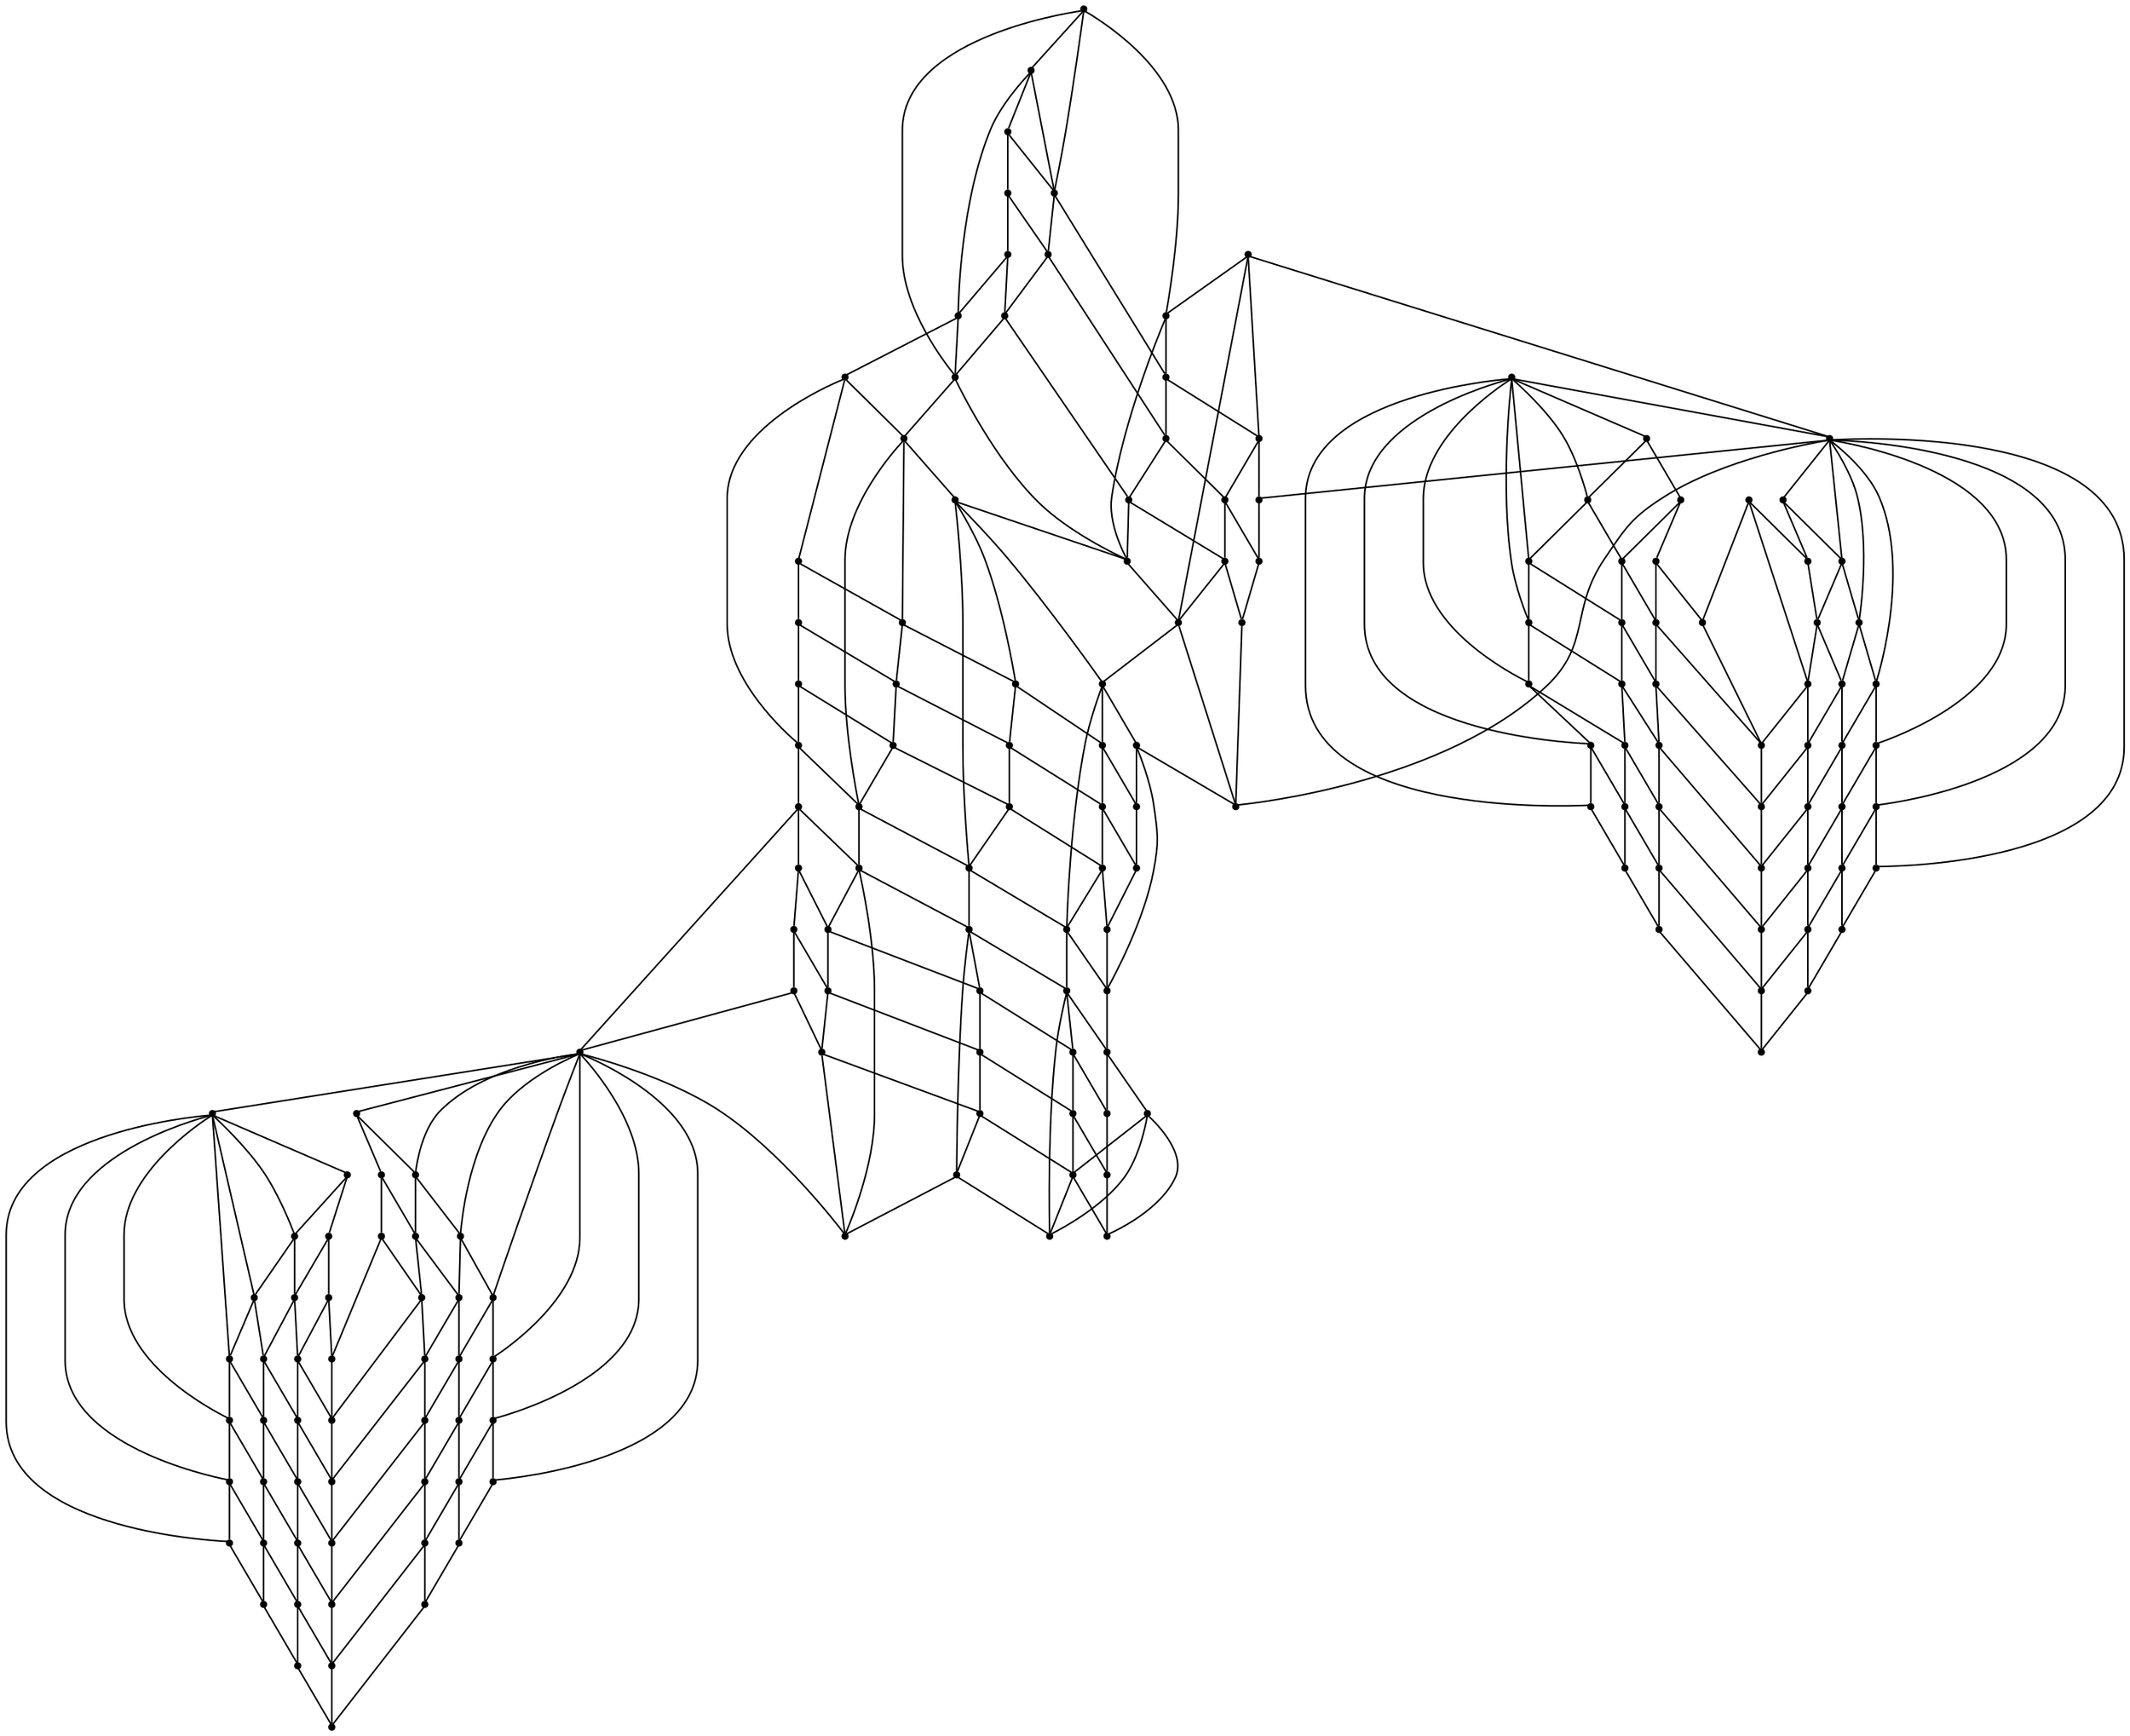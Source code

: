 graph {
  node [shape=point,comment="{\"directed\":false,\"doi\":\"10.4230/LIPIcs.GD.2024.35\",\"figure\":\"7\"}"]

  v0 [pos="912.405942088395,2319.8645196785037"]
  v1 [pos="912.4059897852477,2477.0715041725334"]
  v2 [pos="867.4789409968336,2274.9484200532156"]
  v3 [pos="912.405942088395,2274.9484200532156"]
  v4 [pos="867.4789409968336,2286.1775085400895"]
  v5 [pos="912.4059420883949,2286.1775085400895"]
  v6 [pos="867.4789409968336,2297.406597026964"]
  v7 [pos="912.405942088395,2297.406597026964"]
  v8 [pos="867.4789409968336,2308.635685513838"]
  v9 [pos="912.4059420883949,2308.6356855138383"]
  v10 [pos="867.4789409968336,2319.8645196785037"]
  v11 [pos="732.6978105305423,2274.948420053215"]
  v12 [pos="777.6248116221036,2274.9484200532156"]
  v13 [pos="732.6978105305423,2286.1775085400895"]
  v14 [pos="777.6248116221036,2286.1775085400895"]
  v15 [pos="732.6978105305423,2297.406597026964"]
  v16 [pos="777.6248116221036,2297.406597026964"]
  v17 [pos="732.6978105305423,2308.6356855138383"]
  v18 [pos="777.6248116221036,2308.6356855138383"]
  v19 [pos="732.6978105305423,2319.8645196785037"]
  v20 [pos="777.6248116221036,2319.8645196785033"]
  v21 [pos="597.916680064251,2274.9484200532156"]
  v22 [pos="642.8436811558123,2274.948420053215"]
  v23 [pos="597.9166800642511,2286.1775085400895"]
  v24 [pos="642.8436811558123,2286.1775085400895"]
  v25 [pos="597.916680064251,2297.406597026964"]
  v26 [pos="642.8436811558123,2297.406597026964"]
  v27 [pos="597.916680064251,2308.6356855138383"]
  v28 [pos="642.8436811558124,2308.635685513838"]
  v29 [pos="597.9166800642511,2319.8645196785033"]
  v30 [pos="642.8436811558123,2319.8645196785037"]
  v31 [pos="597.9166641653001,2117.7414355591854"]
  v32 [pos="946.1012247049678,2420.9263160603714"]
  v33 [pos="946.1012247049678,2432.1554045472453"]
  v34 [pos="946.1012247049678,2409.697227573497"]
  v35 [pos="946.1012247049678,2398.4681390866226"]
  v36 [pos="946.1012247049678,2387.2390505997487"]
  v37 [pos="946.1012247049678,2376.0099621128747"]
  v38 [pos="946.1012247049678,2364.7808736260004"]
  v39 [pos="934.8695062299793,2420.9263160603714"]
  v40 [pos="934.8695062299793,2432.1554045472453"]
  v41 [pos="934.8695062299793,2409.697227573497"]
  v42 [pos="934.8695062299792,2398.468139086623"]
  v43 [pos="934.8695062299793,2387.2390505997487"]
  v44 [pos="934.8695062299792,2376.0099621128743"]
  v45 [pos="934.8695062299793,2364.7808736260004"]
  v46 [pos="923.6377241591871,2420.9263160603714"]
  v47 [pos="923.6377241591871,2432.1554045472453"]
  v48 [pos="923.6377241591871,2409.697227573497"]
  v49 [pos="923.6377241591871,2398.4681390866226"]
  v50 [pos="923.6377241591871,2387.2390505997487"]
  v51 [pos="923.637724159187,2376.0099621128743"]
  v52 [pos="923.6377241591871,2364.7808736260004"]
  v53 [pos="901.1741600176028,2274.9484200532156"]
  v54 [pos="889.9424415426142,2274.948420053215"]
  v55 [pos="901.1741600176028,2286.1775085400895"]
  v56 [pos="889.9424415426142,2286.1775085400895"]
  v57 [pos="901.1741600176028,2297.406597026964"]
  v58 [pos="889.9424415426142,2297.406597026964"]
  v59 [pos="901.1741600176028,2308.635685513838"]
  v60 [pos="889.9424415426142,2308.635685513838"]
  v61 [pos="901.1741600176028,2319.8645196785033"]
  v62 [pos="889.9424415426142,2319.8645196785033"]
  v63 [pos="889.9424415426142,2364.7808736260004"]
  v64 [pos="912.405942088395,2364.7808736260004"]
  v65 [pos="878.7107230676256,2364.7808736260004"]
  v66 [pos="901.1741600176028,2364.7808736260004"]
  v67 [pos="912.405942088395,2420.9263160603714"]
  v68 [pos="912.405942088395,2432.1554045472453"]
  v69 [pos="912.405942088395,2409.697227573497"]
  v70 [pos="912.4059420883949,2398.468139086623"]
  v71 [pos="912.4059420883949,2387.2390505997487"]
  v72 [pos="912.4059420883949,2376.0099621128743"]
  v73 [pos="901.1741600176028,2432.155404547246"]
  v74 [pos="889.9424415426142,2432.1554045472453"]
  v75 [pos="878.7107230676256,2432.155404547246"]
  v76 [pos="901.1741600176028,2420.9263160603714"]
  v77 [pos="901.1741600176028,2409.697227573497"]
  v78 [pos="901.1741600176027,2398.4681390866226"]
  v79 [pos="901.1741600176028,2387.2390505997487"]
  v80 [pos="901.1741600176028,2376.0099621128743"]
  v81 [pos="889.9424415426142,2420.9263160603714"]
  v82 [pos="889.9424415426142,2409.697227573497"]
  v83 [pos="889.9424415426142,2398.468139086623"]
  v84 [pos="889.9424415426142,2387.2390505997487"]
  v85 [pos="889.9424415426142,2376.0099621128747"]
  v86 [pos="878.7107230676256,2286.1775085400895"]
  v87 [pos="878.7107230676256,2274.948420053215"]
  v88 [pos="878.7107230676256,2297.406597026964"]
  v89 [pos="878.7107230676256,2308.6356855138383"]
  v90 [pos="878.7107230676257,2319.8645196785037"]
  v91 [pos="878.7107230676256,2420.9263160603714"]
  v92 [pos="878.7107230676257,2409.697227573497"]
  v93 [pos="878.7107230676256,2398.4681390866226"]
  v94 [pos="878.7107230676256,2387.2390505997487"]
  v95 [pos="878.7107230676256,2376.0099621128743"]
  v96 [pos="766.3930295513114,2274.9484200532156"]
  v97 [pos="755.1612474805193,2274.9484200532156"]
  v98 [pos="766.3930295513114,2286.1775085400895"]
  v99 [pos="755.1612474805194,2286.1775085400895"]
  v100 [pos="766.3930295513114,2297.406597026964"]
  v101 [pos="755.1612474805193,2297.406597026964"]
  v102 [pos="766.3930295513114,2308.635685513838"]
  v103 [pos="755.1612474805194,2308.6356855138383"]
  v104 [pos="766.3930295513114,2319.8645196785033"]
  v105 [pos="755.1612474805193,2319.8645196785037"]
  v106 [pos="743.9295290055308,2274.9484200532156"]
  v107 [pos="743.9295290055308,2286.1775085400895"]
  v108 [pos="743.9295290055308,2297.406597026964"]
  v109 [pos="743.9295290055308,2308.6356855138383"]
  v110 [pos="743.9295290055308,2319.8645196785037"]
  v111 [pos="631.6118990850201,2274.9484200532156"]
  v112 [pos="620.3801806100316,2274.9484200532156"]
  v113 [pos="631.6118990850202,2286.1775085400895"]
  v114 [pos="620.3801806100316,2286.1775085400895"]
  v115 [pos="631.6118990850201,2297.406597026964"]
  v116 [pos="620.3801806100316,2297.406597026964"]
  v117 [pos="631.6118990850201,2308.6356855138383"]
  v118 [pos="620.3801806100316,2308.6356855138383"]
  v119 [pos="631.6118990850201,2319.8645196785037"]
  v120 [pos="620.3801806100316,2319.8645196785037"]
  v121 [pos="631.6118990850201,2218.8029776188446"]
  v122 [pos="631.6118990850201,2230.0320661057185"]
  v123 [pos="631.6118990850201,2207.57388913197"]
  v124 [pos="631.6118990850202,2196.344800645096"]
  v125 [pos="631.6118990850201,2185.115712158222"]
  v126 [pos="631.6118990850201,2173.8868779935565"]
  v127 [pos="631.6118990850202,2162.657789506682"]
  v128 [pos="620.3801806100316,2218.8029776188446"]
  v129 [pos="620.3801806100316,2230.0320661057185"]
  v130 [pos="620.3801806100316,2207.57388913197"]
  v131 [pos="620.3801806100316,2196.344800645096"]
  v132 [pos="620.3801806100316,2185.115712158222"]
  v133 [pos="620.3801806100316,2173.8868779935565"]
  v134 [pos="620.3801806100316,2162.657789506682"]
  v135 [pos="609.1483985392395,2218.8029776188446"]
  v136 [pos="609.1483985392395,2230.0320661057185"]
  v137 [pos="609.1483985392395,2207.57388913197"]
  v138 [pos="609.1483985392395,2196.344800645096"]
  v139 [pos="609.1483985392395,2185.115712158222"]
  v140 [pos="609.1483985392395,2173.8868779935565"]
  v141 [pos="609.1483985392395,2162.657789506682"]
  v142 [pos="609.1483985392395,2286.1775085400895"]
  v143 [pos="609.1483985392395,2274.9484200532156"]
  v144 [pos="609.1483985392395,2297.406597026964"]
  v145 [pos="609.1483985392395,2308.635685513838"]
  v146 [pos="609.1483985392395,2319.8645196785033"]
  v147 [pos="564.2213338518745,2162.657789506682"]
  v148 [pos="575.4531159226667,2162.657789506682"]
  v149 [pos="586.6848979934588,2162.657789506682"]
  v150 [pos="597.9166800642511,2162.657789506682"]
  v151 [pos="597.916680064251,2218.802977618844"]
  v152 [pos="597.916680064251,2230.0320661057185"]
  v153 [pos="597.916680064251,2207.57388913197"]
  v154 [pos="597.9166800642511,2196.344800645096"]
  v155 [pos="597.916680064251,2185.115712158222"]
  v156 [pos="597.9166800642511,2173.8868779935565"]
  v157 [pos="564.2213338518745,2230.0320661057185"]
  v158 [pos="575.4531159226667,2230.0320661057185"]
  v159 [pos="586.6848979934589,2230.0320661057185"]
  v160 [pos="586.6848979934589,2218.8029776188446"]
  v161 [pos="586.6848979934589,2207.57388913197"]
  v162 [pos="586.6848979934588,2196.344800645096"]
  v163 [pos="586.6848979934589,2185.115712158222"]
  v164 [pos="586.6848979934588,2173.8868779935565"]
  v165 [pos="575.4531159226667,2218.802977618844"]
  v166 [pos="575.4531159226667,2207.57388913197"]
  v167 [pos="575.4531159226667,2196.3448006450963"]
  v168 [pos="575.4531159226667,2185.115712158222"]
  v169 [pos="575.4531159226667,2173.8868779935565"]
  v170 [pos="564.2213338518745,2218.8029776188446"]
  v171 [pos="564.2213338518745,2207.57388913197"]
  v172 [pos="564.2213338518745,2196.344800645096"]
  v173 [pos="564.2213338518745,2185.115712158222"]
  v174 [pos="564.2213338518745,2173.8868779935565"]

  v0 -- v1 [id="-1",pos="912.405942088395,2319.8645196785037 931.3314808866029,2328.499775957427 946.51116325517,2343.675690803276 955.1484273252481,2362.5967544964897 974.9668512064285,2406.0082839342854 955.8279484870402,2457.2577695262944 912.4059897852477,2477.0715041725334"]
  v157 -- v170 [id="-2",pos="564.2213338518745,2230.0320661057185 564.2213338518745,2218.8029776188446 564.2213338518745,2218.8029776188446 564.2213338518745,2218.8029776188446"]
  v171 -- v172 [id="-3",pos="564.2213338518745,2207.57388913197 564.2213338518745,2196.344800645096 564.2213338518745,2196.344800645096 564.2213338518745,2196.344800645096"]
  v157 -- v158 [id="-4",pos="564.2213338518745,2230.0320661057185 575.4531159226667,2230.0320661057185 575.4531159226667,2230.0320661057185 575.4531159226667,2230.0320661057185"]
  v158 -- v159 [id="-5",pos="575.4531159226667,2230.0320661057185 586.6848979934589,2230.0320661057185 586.6848979934589,2230.0320661057185 586.6848979934589,2230.0320661057185"]
  v159 -- v152 [id="-6",pos="586.6848979934589,2230.0320661057185 597.916680064251,2230.0320661057185 597.916680064251,2230.0320661057185 597.916680064251,2230.0320661057185"]
  v152 -- v136 [id="-7",pos="597.916680064251,2230.0320661057185 609.1483985392395,2230.0320661057185 609.1483985392395,2230.0320661057185 609.1483985392395,2230.0320661057185"]
  v136 -- v129 [id="-8",pos="609.1483985392395,2230.0320661057185 620.3801806100316,2230.0320661057185 620.3801806100316,2230.0320661057185 620.3801806100316,2230.0320661057185"]
  v129 -- v122 [id="-9",pos="620.3801806100316,2230.0320661057185 631.6118990850201,2230.0320661057185 631.6118990850201,2230.0320661057185 631.6118990850201,2230.0320661057185"]
  v170 -- v165 [id="-10",pos="564.2213338518745,2218.8029776188446 575.4531159226667,2218.802977618844 575.4531159226667,2218.802977618844 575.4531159226667,2218.802977618844"]
  v165 -- v160 [id="-11",pos="575.4531159226667,2218.802977618844 586.6848979934589,2218.8029776188446 586.6848979934589,2218.8029776188446 586.6848979934589,2218.8029776188446"]
  v160 -- v151 [id="-12",pos="586.6848979934589,2218.8029776188446 597.916680064251,2218.802977618844 597.916680064251,2218.802977618844 597.916680064251,2218.802977618844"]
  v151 -- v135 [id="-13",pos="597.916680064251,2218.802977618844 609.1483985392395,2218.8029776188446 609.1483985392395,2218.8029776188446 609.1483985392395,2218.8029776188446"]
  v135 -- v128 [id="-14",pos="609.1483985392395,2218.8029776188446 620.3801806100316,2218.8029776188446 620.3801806100316,2218.8029776188446 620.3801806100316,2218.8029776188446"]
  v128 -- v121 [id="-15",pos="620.3801806100316,2218.8029776188446 631.6118990850201,2218.8029776188446 631.6118990850201,2218.8029776188446 631.6118990850201,2218.8029776188446"]
  v171 -- v166 [id="-16",pos="564.2213338518745,2207.57388913197 575.4531159226667,2207.57388913197 575.4531159226667,2207.57388913197 575.4531159226667,2207.57388913197"]
  v166 -- v161 [id="-17",pos="575.4531159226667,2207.57388913197 586.6848979934589,2207.57388913197 586.6848979934589,2207.57388913197 586.6848979934589,2207.57388913197"]
  v161 -- v153 [id="-18",pos="586.6848979934589,2207.57388913197 597.916680064251,2207.57388913197 597.916680064251,2207.57388913197 597.916680064251,2207.57388913197"]
  v153 -- v137 [id="-19",pos="597.916680064251,2207.57388913197 609.1483985392395,2207.57388913197 609.1483985392395,2207.57388913197 609.1483985392395,2207.57388913197"]
  v137 -- v130 [id="-20",pos="609.1483985392395,2207.57388913197 620.3801806100316,2207.57388913197 620.3801806100316,2207.57388913197 620.3801806100316,2207.57388913197"]
  v130 -- v123 [id="-21",pos="620.3801806100316,2207.57388913197 631.6118990850201,2207.57388913197 631.6118990850201,2207.57388913197 631.6118990850201,2207.57388913197"]
  v172 -- v167 [id="-22",pos="564.2213338518745,2196.344800645096 575.4531159226667,2196.3448006450963 575.4531159226667,2196.3448006450963 575.4531159226667,2196.3448006450963"]
  v167 -- v162 [id="-23",pos="575.4531159226667,2196.3448006450963 586.6848979934588,2196.344800645096 586.6848979934588,2196.344800645096 586.6848979934588,2196.344800645096"]
  v162 -- v154 [id="-24",pos="586.6848979934588,2196.344800645096 597.9166800642511,2196.344800645096 597.9166800642511,2196.344800645096 597.9166800642511,2196.344800645096"]
  v154 -- v138 [id="-25",pos="597.9166800642511,2196.344800645096 609.1483985392395,2196.344800645096 609.1483985392395,2196.344800645096 609.1483985392395,2196.344800645096"]
  v138 -- v131 [id="-26",pos="609.1483985392395,2196.344800645096 620.3801806100316,2196.344800645096 620.3801806100316,2196.344800645096 620.3801806100316,2196.344800645096"]
  v131 -- v124 [id="-27",pos="620.3801806100316,2196.344800645096 631.6118990850202,2196.344800645096 631.6118990850202,2196.344800645096 631.6118990850202,2196.344800645096"]
  v173 -- v168 [id="-28",pos="564.2213338518745,2185.115712158222 575.4531159226667,2185.115712158222 575.4531159226667,2185.115712158222 575.4531159226667,2185.115712158222"]
  v168 -- v163 [id="-29",pos="575.4531159226667,2185.115712158222 586.6848979934589,2185.115712158222 586.6848979934589,2185.115712158222 586.6848979934589,2185.115712158222"]
  v163 -- v155 [id="-30",pos="586.6848979934589,2185.115712158222 597.916680064251,2185.115712158222 597.916680064251,2185.115712158222 597.916680064251,2185.115712158222"]
  v155 -- v139 [id="-31",pos="597.916680064251,2185.115712158222 609.1483985392395,2185.115712158222 609.1483985392395,2185.115712158222 609.1483985392395,2185.115712158222"]
  v139 -- v132 [id="-32",pos="609.1483985392395,2185.115712158222 620.3801806100316,2185.115712158222 620.3801806100316,2185.115712158222 620.3801806100316,2185.115712158222"]
  v132 -- v125 [id="-33",pos="620.3801806100316,2185.115712158222 631.6118990850201,2185.115712158222 631.6118990850201,2185.115712158222 631.6118990850201,2185.115712158222"]
  v174 -- v169 [id="-34",pos="564.2213338518745,2173.8868779935565 575.4531159226667,2173.8868779935565 575.4531159226667,2173.8868779935565 575.4531159226667,2173.8868779935565"]
  v169 -- v164 [id="-35",pos="575.4531159226667,2173.8868779935565 586.6848979934588,2173.8868779935565 586.6848979934588,2173.8868779935565 586.6848979934588,2173.8868779935565"]
  v164 -- v156 [id="-36",pos="586.6848979934588,2173.8868779935565 597.9166800642511,2173.8868779935565 597.9166800642511,2173.8868779935565 597.9166800642511,2173.8868779935565"]
  v156 -- v140 [id="-37",pos="597.9166800642511,2173.8868779935565 609.1483985392395,2173.8868779935565 609.1483985392395,2173.8868779935565 609.1483985392395,2173.8868779935565"]
  v140 -- v133 [id="-38",pos="609.1483985392395,2173.8868779935565 620.3801806100316,2173.8868779935565 620.3801806100316,2173.8868779935565 620.3801806100316,2173.8868779935565"]
  v133 -- v126 [id="-39",pos="620.3801806100316,2173.8868779935565 631.6118990850201,2173.8868779935565 631.6118990850201,2173.8868779935565 631.6118990850201,2173.8868779935565"]
  v147 -- v174 [id="-40",pos="564.2213338518745,2162.657789506682 564.2213338518745,2173.8868779935565 564.2213338518745,2173.8868779935565 564.2213338518745,2173.8868779935565"]
  v174 -- v173 [id="-41",pos="564.2213338518745,2173.8868779935565 564.2213338518745,2185.115712158222 564.2213338518745,2185.115712158222 564.2213338518745,2185.115712158222"]
  v173 -- v172 [id="-42",pos="564.2213338518745,2185.115712158222 564.2213338518745,2196.344800645096 564.2213338518745,2196.344800645096 564.2213338518745,2196.344800645096"]
  v171 -- v170 [id="-44",pos="564.2213338518745,2207.57388913197 564.2213338518745,2218.8029776188446 564.2213338518745,2218.8029776188446 564.2213338518745,2218.8029776188446"]
  v147 -- v148 [id="-46",pos="564.2213338518745,2162.657789506682 575.4531159226667,2162.657789506682 575.4531159226667,2162.657789506682 575.4531159226667,2162.657789506682"]
  v148 -- v149 [id="-47",pos="575.4531159226667,2162.657789506682 586.6848979934588,2162.657789506682 586.6848979934588,2162.657789506682 586.6848979934588,2162.657789506682"]
  v149 -- v150 [id="-48",pos="586.6848979934588,2162.657789506682 597.9166800642511,2162.657789506682 597.9166800642511,2162.657789506682 597.9166800642511,2162.657789506682"]
  v150 -- v141 [id="-49",pos="597.9166800642511,2162.657789506682 609.1483985392395,2162.657789506682 609.1483985392395,2162.657789506682 609.1483985392395,2162.657789506682"]
  v141 -- v134 [id="-50",pos="609.1483985392395,2162.657789506682 620.3801806100316,2162.657789506682 620.3801806100316,2162.657789506682 620.3801806100316,2162.657789506682"]
  v134 -- v127 [id="-51",pos="620.3801806100316,2162.657789506682 631.6118990850202,2162.657789506682 631.6118990850202,2162.657789506682 631.6118990850202,2162.657789506682"]
  v158 -- v165 [id="-52",pos="575.4531159226667,2230.0320661057185 575.4531159226667,2218.802977618844 575.4531159226667,2218.802977618844 575.4531159226667,2218.802977618844"]
  v165 -- v166 [id="-53",pos="575.4531159226667,2218.802977618844 575.4531159226667,2207.57388913197 575.4531159226667,2207.57388913197 575.4531159226667,2207.57388913197"]
  v166 -- v167 [id="-54",pos="575.4531159226667,2207.57388913197 575.4531159226667,2196.3448006450963 575.4531159226667,2196.3448006450963 575.4531159226667,2196.3448006450963"]
  v148 -- v169 [id="-55",pos="575.4531159226667,2162.657789506682 575.4531159226667,2173.8868779935565 575.4531159226667,2173.8868779935565 575.4531159226667,2173.8868779935565"]
  v169 -- v168 [id="-56",pos="575.4531159226667,2173.8868779935565 575.4531159226667,2185.115712158222 575.4531159226667,2185.115712158222 575.4531159226667,2185.115712158222"]
  v168 -- v167 [id="-57",pos="575.4531159226667,2185.115712158222 575.4531159226667,2196.3448006450963 575.4531159226667,2196.3448006450963 575.4531159226667,2196.3448006450963"]
  v159 -- v160 [id="-61",pos="586.6848979934589,2230.0320661057185 586.6848979934589,2218.8029776188446 586.6848979934589,2218.8029776188446 586.6848979934589,2218.8029776188446"]
  v160 -- v161 [id="-62",pos="586.6848979934589,2218.8029776188446 586.6848979934589,2207.57388913197 586.6848979934589,2207.57388913197 586.6848979934589,2207.57388913197"]
  v161 -- v162 [id="-63",pos="586.6848979934589,2207.57388913197 586.6848979934588,2196.344800645096 586.6848979934588,2196.344800645096 586.6848979934588,2196.344800645096"]
  v149 -- v164 [id="-64",pos="586.6848979934588,2162.657789506682 586.6848979934588,2173.8868779935565 586.6848979934588,2173.8868779935565 586.6848979934588,2173.8868779935565"]
  v164 -- v163 [id="-65",pos="586.6848979934588,2173.8868779935565 586.6848979934589,2185.115712158222 586.6848979934589,2185.115712158222 586.6848979934589,2185.115712158222"]
  v163 -- v162 [id="-66",pos="586.6848979934589,2185.115712158222 586.6848979934588,2196.344800645096 586.6848979934588,2196.344800645096 586.6848979934588,2196.344800645096"]
  v29 -- v146 [id="-70",pos="597.9166800642511,2319.8645196785033 609.1483985392395,2319.8645196785033 609.1483985392395,2319.8645196785033 609.1483985392395,2319.8645196785033"]
  v146 -- v120 [id="-71",pos="609.1483985392395,2319.8645196785033 620.3801806100316,2319.8645196785037 620.3801806100316,2319.8645196785037 620.3801806100316,2319.8645196785037"]
  v120 -- v119 [id="-72",pos="620.3801806100316,2319.8645196785037 631.6118990850201,2319.8645196785037 631.6118990850201,2319.8645196785037 631.6118990850201,2319.8645196785037"]
  v119 -- v30 [id="-73",pos="631.6118990850201,2319.8645196785037 642.8436811558123,2319.8645196785037 642.8436811558123,2319.8645196785037 642.8436811558123,2319.8645196785037"]
  v29 -- v145 [id="-74",pos="597.9166800642511,2319.8645196785033 609.1483985392395,2308.635685513838 609.1483985392395,2308.635685513838 609.1483985392395,2308.635685513838"]
  v27 -- v29 [id="-75",pos="597.916680064251,2308.6356855138383 597.9166800642511,2319.8645196785033 597.9166800642511,2319.8645196785033 597.9166800642511,2319.8645196785033"]
  v27 -- v145 [id="-76",pos="597.916680064251,2308.6356855138383 609.1483985392395,2308.635685513838 609.1483985392395,2308.635685513838 609.1483985392395,2308.635685513838"]
  v145 -- v118 [id="-77",pos="609.1483985392395,2308.635685513838 620.3801806100316,2308.6356855138383 620.3801806100316,2308.6356855138383 620.3801806100316,2308.6356855138383"]
  v118 -- v117 [id="-78",pos="620.3801806100316,2308.6356855138383 631.6118990850201,2308.6356855138383 631.6118990850201,2308.6356855138383 631.6118990850201,2308.6356855138383"]
  v117 -- v28 [id="-79",pos="631.6118990850201,2308.6356855138383 642.8436811558124,2308.635685513838 642.8436811558124,2308.635685513838 642.8436811558124,2308.635685513838"]
  v27 -- v25 [id="-80",pos="597.916680064251,2308.6356855138383 597.916680064251,2297.406597026964 597.916680064251,2297.406597026964 597.916680064251,2297.406597026964"]
  v25 -- v144 [id="-81",pos="597.916680064251,2297.406597026964 609.1483985392395,2297.406597026964 609.1483985392395,2297.406597026964 609.1483985392395,2297.406597026964"]
  v144 -- v116 [id="-82",pos="609.1483985392395,2297.406597026964 620.3801806100316,2297.406597026964 620.3801806100316,2297.406597026964 620.3801806100316,2297.406597026964"]
  v116 -- v115 [id="-83",pos="620.3801806100316,2297.406597026964 631.6118990850201,2297.406597026964 631.6118990850201,2297.406597026964 631.6118990850201,2297.406597026964"]
  v115 -- v26 [id="-84",pos="631.6118990850201,2297.406597026964 642.8436811558123,2297.406597026964 642.8436811558123,2297.406597026964 642.8436811558123,2297.406597026964"]
  v23 -- v21 [id="-85",pos="597.9166800642511,2286.1775085400895 597.916680064251,2274.9484200532156 597.916680064251,2274.9484200532156 597.916680064251,2274.9484200532156"]
  v23 -- v25 [id="-86",pos="597.9166800642511,2286.1775085400895 597.916680064251,2297.406597026964 597.916680064251,2297.406597026964 597.916680064251,2297.406597026964"]
  v23 -- v142 [id="-87",pos="597.9166800642511,2286.1775085400895 609.1483985392395,2286.1775085400895 609.1483985392395,2286.1775085400895 609.1483985392395,2286.1775085400895"]
  v142 -- v114 [id="-88",pos="609.1483985392395,2286.1775085400895 620.3801806100316,2286.1775085400895 620.3801806100316,2286.1775085400895 620.3801806100316,2286.1775085400895"]
  v114 -- v113 [id="-89",pos="620.3801806100316,2286.1775085400895 631.6118990850202,2286.1775085400895 631.6118990850202,2286.1775085400895 631.6118990850202,2286.1775085400895"]
  v113 -- v24 [id="-90",pos="631.6118990850202,2286.1775085400895 642.8436811558123,2286.1775085400895 642.8436811558123,2286.1775085400895 642.8436811558123,2286.1775085400895"]
  v21 -- v129 [id="-91",pos="597.916680064251,2274.9484200532156 620.3801806100316,2230.0320661057185 620.3801806100316,2230.0320661057185 620.3801806100316,2230.0320661057185"]
  v21 -- v159 [id="-92",pos="597.916680064251,2274.9484200532156 586.6848979934589,2230.0320661057185 586.6848979934589,2230.0320661057185 586.6848979934589,2230.0320661057185"]
  v21 -- v122 [id="-93",pos="597.916680064251,2274.9484200532156 631.6118990850201,2230.0320661057185 631.6118990850201,2230.0320661057185 631.6118990850201,2230.0320661057185"]
  v21 -- v152 [id="-94",pos="597.916680064251,2274.9484200532156 597.916680064251,2230.0320661057185 597.916680064251,2230.0320661057185 597.916680064251,2230.0320661057185"]
  v21 -- v136 [id="-95",pos="597.916680064251,2274.9484200532156 609.1483985392395,2230.0320661057185 609.1483985392395,2230.0320661057185 609.1483985392395,2230.0320661057185"]
  v21 -- v158 [id="-96",pos="597.916680064251,2274.9484200532156 575.4531159226667,2230.0320661057185 575.4531159226667,2230.0320661057185 575.4531159226667,2230.0320661057185"]
  v21 -- v157 [id="-97",pos="597.916680064251,2274.9484200532156 564.2213338518745,2230.0320661057185 564.2213338518745,2230.0320661057185 564.2213338518745,2230.0320661057185"]
  v21 -- v143 [id="-98",pos="597.916680064251,2274.9484200532156 609.1483985392395,2274.9484200532156 609.1483985392395,2274.9484200532156 609.1483985392395,2274.9484200532156"]
  v143 -- v112 [id="-99",pos="609.1483985392395,2274.9484200532156 620.3801806100316,2274.9484200532156 620.3801806100316,2274.9484200532156 620.3801806100316,2274.9484200532156"]
  v112 -- v111 [id="-100",pos="620.3801806100316,2274.9484200532156 631.6118990850201,2274.9484200532156 631.6118990850201,2274.9484200532156 631.6118990850201,2274.9484200532156"]
  v111 -- v22 [id="-101",pos="631.6118990850201,2274.9484200532156 642.8436811558123,2274.948420053215 642.8436811558123,2274.948420053215 642.8436811558123,2274.948420053215"]
  v152 -- v151 [id="-102",pos="597.916680064251,2230.0320661057185 597.916680064251,2218.802977618844 597.916680064251,2218.802977618844 597.916680064251,2218.802977618844"]
  v151 -- v153 [id="-103",pos="597.916680064251,2218.802977618844 597.916680064251,2207.57388913197 597.916680064251,2207.57388913197 597.916680064251,2207.57388913197"]
  v153 -- v154 [id="-104",pos="597.916680064251,2207.57388913197 597.9166800642511,2196.344800645096 597.9166800642511,2196.344800645096 597.9166800642511,2196.344800645096"]
  v150 -- v156 [id="-105",pos="597.9166800642511,2162.657789506682 597.9166800642511,2173.8868779935565 597.9166800642511,2173.8868779935565 597.9166800642511,2173.8868779935565"]
  v156 -- v155 [id="-106",pos="597.9166800642511,2173.8868779935565 597.916680064251,2185.115712158222 597.916680064251,2185.115712158222 597.916680064251,2185.115712158222"]
  v155 -- v154 [id="-107",pos="597.916680064251,2185.115712158222 597.9166800642511,2196.344800645096 597.9166800642511,2196.344800645096 597.9166800642511,2196.344800645096"]
  v31 -- v141 [id="-111",pos="597.9166641653001,2117.7414355591854 609.1483985392395,2162.657789506682 609.1483985392395,2162.657789506682 609.1483985392395,2162.657789506682"]
  v31 -- v150 [id="-112",pos="597.9166641653001,2117.7414355591854 597.9166800642511,2162.657789506682 597.9166800642511,2162.657789506682 597.9166800642511,2162.657789506682"]
  v31 -- v127 [id="-113",pos="597.9166641653001,2117.7414355591854 631.6118990850202,2162.657789506682 631.6118990850202,2162.657789506682 631.6118990850202,2162.657789506682"]
  v31 -- v149 [id="-114",pos="597.9166641653001,2117.7414355591854 586.6848979934588,2162.657789506682 586.6848979934588,2162.657789506682 586.6848979934588,2162.657789506682"]
  v31 -- v134 [id="-115",pos="597.9166641653001,2117.7414355591854 620.3801806100316,2162.657789506682 620.3801806100316,2162.657789506682 620.3801806100316,2162.657789506682"]
  v31 -- v148 [id="-116",pos="597.9166641653001,2117.7414355591854 575.4531159226667,2162.657789506682 575.4531159226667,2162.657789506682 575.4531159226667,2162.657789506682"]
  v31 -- v147 [id="-117",pos="597.9166641653001,2117.7414355591854 564.2213338518745,2162.657789506682 564.2213338518745,2162.657789506682 564.2213338518745,2162.657789506682"]
  v146 -- v145 [id="-118",pos="609.1483985392395,2319.8645196785033 609.1483985392395,2308.635685513838 609.1483985392395,2308.635685513838 609.1483985392395,2308.635685513838"]
  v145 -- v144 [id="-119",pos="609.1483985392395,2308.635685513838 609.1483985392395,2297.406597026964 609.1483985392395,2297.406597026964 609.1483985392395,2297.406597026964"]
  v144 -- v142 [id="-120",pos="609.1483985392395,2297.406597026964 609.1483985392395,2286.1775085400895 609.1483985392395,2286.1775085400895 609.1483985392395,2286.1775085400895"]
  v142 -- v143 [id="-121",pos="609.1483985392395,2286.1775085400895 609.1483985392395,2274.9484200532156 609.1483985392395,2274.9484200532156 609.1483985392395,2274.9484200532156"]
  v136 -- v135 [id="-122",pos="609.1483985392395,2230.0320661057185 609.1483985392395,2218.8029776188446 609.1483985392395,2218.8029776188446 609.1483985392395,2218.8029776188446"]
  v135 -- v137 [id="-123",pos="609.1483985392395,2218.8029776188446 609.1483985392395,2207.57388913197 609.1483985392395,2207.57388913197 609.1483985392395,2207.57388913197"]
  v137 -- v138 [id="-124",pos="609.1483985392395,2207.57388913197 609.1483985392395,2196.344800645096 609.1483985392395,2196.344800645096 609.1483985392395,2196.344800645096"]
  v141 -- v140 [id="-125",pos="609.1483985392395,2162.657789506682 609.1483985392395,2173.8868779935565 609.1483985392395,2173.8868779935565 609.1483985392395,2173.8868779935565"]
  v140 -- v139 [id="-126",pos="609.1483985392395,2173.8868779935565 609.1483985392395,2185.115712158222 609.1483985392395,2185.115712158222 609.1483985392395,2185.115712158222"]
  v139 -- v138 [id="-127",pos="609.1483985392395,2185.115712158222 609.1483985392395,2196.344800645096 609.1483985392395,2196.344800645096 609.1483985392395,2196.344800645096"]
  v120 -- v118 [id="-131",pos="620.3801806100316,2319.8645196785037 620.3801806100316,2308.6356855138383 620.3801806100316,2308.6356855138383 620.3801806100316,2308.6356855138383"]
  v118 -- v116 [id="-132",pos="620.3801806100316,2308.6356855138383 620.3801806100316,2297.406597026964 620.3801806100316,2297.406597026964 620.3801806100316,2297.406597026964"]
  v116 -- v114 [id="-133",pos="620.3801806100316,2297.406597026964 620.3801806100316,2286.1775085400895 620.3801806100316,2286.1775085400895 620.3801806100316,2286.1775085400895"]
  v114 -- v112 [id="-134",pos="620.3801806100316,2286.1775085400895 620.3801806100316,2274.9484200532156 620.3801806100316,2274.9484200532156 620.3801806100316,2274.9484200532156"]
  v129 -- v128 [id="-135",pos="620.3801806100316,2230.0320661057185 620.3801806100316,2218.8029776188446 620.3801806100316,2218.8029776188446 620.3801806100316,2218.8029776188446"]
  v128 -- v130 [id="-136",pos="620.3801806100316,2218.8029776188446 620.3801806100316,2207.57388913197 620.3801806100316,2207.57388913197 620.3801806100316,2207.57388913197"]
  v130 -- v131 [id="-137",pos="620.3801806100316,2207.57388913197 620.3801806100316,2196.344800645096 620.3801806100316,2196.344800645096 620.3801806100316,2196.344800645096"]
  v134 -- v133 [id="-138",pos="620.3801806100316,2162.657789506682 620.3801806100316,2173.8868779935565 620.3801806100316,2173.8868779935565 620.3801806100316,2173.8868779935565"]
  v133 -- v132 [id="-139",pos="620.3801806100316,2173.8868779935565 620.3801806100316,2185.115712158222 620.3801806100316,2185.115712158222 620.3801806100316,2185.115712158222"]
  v132 -- v131 [id="-140",pos="620.3801806100316,2185.115712158222 620.3801806100316,2196.344800645096 620.3801806100316,2196.344800645096 620.3801806100316,2196.344800645096"]
  v119 -- v117 [id="-144",pos="631.6118990850201,2319.8645196785037 631.6118990850201,2308.6356855138383 631.6118990850201,2308.6356855138383 631.6118990850201,2308.6356855138383"]
  v117 -- v115 [id="-145",pos="631.6118990850201,2308.6356855138383 631.6118990850201,2297.406597026964 631.6118990850201,2297.406597026964 631.6118990850201,2297.406597026964"]
  v115 -- v113 [id="-146",pos="631.6118990850201,2297.406597026964 631.6118990850202,2286.1775085400895 631.6118990850202,2286.1775085400895 631.6118990850202,2286.1775085400895"]
  v113 -- v111 [id="-147",pos="631.6118990850202,2286.1775085400895 631.6118990850201,2274.9484200532156 631.6118990850201,2274.9484200532156 631.6118990850201,2274.9484200532156"]
  v122 -- v121 [id="-148",pos="631.6118990850201,2230.0320661057185 631.6118990850201,2218.8029776188446 631.6118990850201,2218.8029776188446 631.6118990850201,2218.8029776188446"]
  v121 -- v123 [id="-149",pos="631.6118990850201,2218.8029776188446 631.6118990850201,2207.57388913197 631.6118990850201,2207.57388913197 631.6118990850201,2207.57388913197"]
  v123 -- v124 [id="-150",pos="631.6118990850201,2207.57388913197 631.6118990850202,2196.344800645096 631.6118990850202,2196.344800645096 631.6118990850202,2196.344800645096"]
  v127 -- v126 [id="-151",pos="631.6118990850202,2162.657789506682 631.6118990850201,2173.8868779935565 631.6118990850201,2173.8868779935565 631.6118990850201,2173.8868779935565"]
  v126 -- v125 [id="-152",pos="631.6118990850201,2173.8868779935565 631.6118990850201,2185.115712158222 631.6118990850201,2185.115712158222 631.6118990850201,2185.115712158222"]
  v125 -- v124 [id="-153",pos="631.6118990850201,2185.115712158222 631.6118990850202,2196.344800645096 631.6118990850202,2196.344800645096 631.6118990850202,2196.344800645096"]
  v30 -- v28 [id="-157",pos="642.8436811558123,2319.8645196785037 642.8436811558124,2308.635685513838 642.8436811558124,2308.635685513838 642.8436811558124,2308.635685513838"]
  v28 -- v26 [id="-158",pos="642.8436811558124,2308.635685513838 642.8436811558123,2297.406597026964 642.8436811558123,2297.406597026964 642.8436811558123,2297.406597026964"]
  v26 -- v24 [id="-159",pos="642.8436811558123,2297.406597026964 642.8436811558123,2286.1775085400895 642.8436811558123,2286.1775085400895 642.8436811558123,2286.1775085400895"]
  v24 -- v22 [id="-160",pos="642.8436811558123,2286.1775085400895 642.8436811558123,2274.948420053215 642.8436811558123,2274.948420053215 642.8436811558123,2274.948420053215"]
  v30 -- v19 [id="-161",pos="642.8436811558123,2319.8645196785037 732.6978105305423,2319.8645196785037 732.6978105305423,2319.8645196785037 732.6978105305423,2319.8645196785037"]
  v28 -- v17 [id="-162",pos="642.8436811558124,2308.635685513838 732.6978105305423,2308.6356855138383 732.6978105305423,2308.6356855138383 732.6978105305423,2308.6356855138383"]
  v24 -- v13 [id="-163",pos="642.8436811558123,2286.1775085400895 732.6978105305423,2286.1775085400895 732.6978105305423,2286.1775085400895 732.6978105305423,2286.1775085400895"]
  v19 -- v110 [id="-174",pos="732.6978105305423,2319.8645196785037 743.9295290055308,2319.8645196785037 743.9295290055308,2319.8645196785037 743.9295290055308,2319.8645196785037"]
  v110 -- v105 [id="-175",pos="743.9295290055308,2319.8645196785037 755.1612474805193,2319.8645196785037 755.1612474805193,2319.8645196785037 755.1612474805193,2319.8645196785037"]
  v105 -- v104 [id="-176",pos="755.1612474805193,2319.8645196785037 766.3930295513114,2319.8645196785033 766.3930295513114,2319.8645196785033 766.3930295513114,2319.8645196785033"]
  v104 -- v20 [id="-177",pos="766.3930295513114,2319.8645196785033 777.6248116221036,2319.8645196785033 777.6248116221036,2319.8645196785033 777.6248116221036,2319.8645196785033"]
  v19 -- v17 [id="-178",pos="732.6978105305423,2319.8645196785037 732.6978105305423,2308.6356855138383 732.6978105305423,2308.6356855138383 732.6978105305423,2308.6356855138383"]
  v17 -- v15 [id="-179",pos="732.6978105305423,2308.6356855138383 732.6978105305423,2297.406597026964 732.6978105305423,2297.406597026964 732.6978105305423,2297.406597026964"]
  v15 -- v13 [id="-180",pos="732.6978105305423,2297.406597026964 732.6978105305423,2286.1775085400895 732.6978105305423,2286.1775085400895 732.6978105305423,2286.1775085400895"]
  v13 -- v11 [id="-181",pos="732.6978105305423,2286.1775085400895 732.6978105305423,2274.948420053215 732.6978105305423,2274.948420053215 732.6978105305423,2274.948420053215"]
  v17 -- v109 [id="-182",pos="732.6978105305423,2308.6356855138383 743.9295290055308,2308.6356855138383 743.9295290055308,2308.6356855138383 743.9295290055308,2308.6356855138383"]
  v109 -- v103 [id="-183",pos="743.9295290055308,2308.6356855138383 755.1612474805194,2308.6356855138383 755.1612474805194,2308.6356855138383 755.1612474805194,2308.6356855138383"]
  v103 -- v102 [id="-184",pos="755.1612474805194,2308.6356855138383 766.3930295513114,2308.635685513838 766.3930295513114,2308.635685513838 766.3930295513114,2308.635685513838"]
  v102 -- v18 [id="-185",pos="766.3930295513114,2308.635685513838 777.6248116221036,2308.6356855138383 777.6248116221036,2308.6356855138383 777.6248116221036,2308.6356855138383"]
  v15 -- v26 [id="-186",pos="732.6978105305423,2297.406597026964 642.8436811558123,2297.406597026964 642.8436811558123,2297.406597026964 642.8436811558123,2297.406597026964"]
  v15 -- v108 [id="-187",pos="732.6978105305423,2297.406597026964 743.9295290055308,2297.406597026964 743.9295290055308,2297.406597026964 743.9295290055308,2297.406597026964"]
  v108 -- v101 [id="-188",pos="743.9295290055308,2297.406597026964 755.1612474805193,2297.406597026964 755.1612474805193,2297.406597026964 755.1612474805193,2297.406597026964"]
  v101 -- v100 [id="-189",pos="755.1612474805193,2297.406597026964 766.3930295513114,2297.406597026964 766.3930295513114,2297.406597026964 766.3930295513114,2297.406597026964"]
  v100 -- v16 [id="-190",pos="766.3930295513114,2297.406597026964 777.6248116221036,2297.406597026964 777.6248116221036,2297.406597026964 777.6248116221036,2297.406597026964"]
  v13 -- v107 [id="-191",pos="732.6978105305423,2286.1775085400895 743.9295290055308,2286.1775085400895 743.9295290055308,2286.1775085400895 743.9295290055308,2286.1775085400895"]
  v107 -- v99 [id="-192",pos="743.9295290055308,2286.1775085400895 755.1612474805194,2286.1775085400895 755.1612474805194,2286.1775085400895 755.1612474805194,2286.1775085400895"]
  v99 -- v98 [id="-193",pos="755.1612474805194,2286.1775085400895 766.3930295513114,2286.1775085400895 766.3930295513114,2286.1775085400895 766.3930295513114,2286.1775085400895"]
  v98 -- v14 [id="-194",pos="766.3930295513114,2286.1775085400895 777.6248116221036,2286.1775085400895 777.6248116221036,2286.1775085400895 777.6248116221036,2286.1775085400895"]
  v11 -- v106 [id="-195",pos="732.6978105305423,2274.948420053215 743.9295290055308,2274.9484200532156 743.9295290055308,2274.9484200532156 743.9295290055308,2274.9484200532156"]
  v106 -- v97 [id="-196",pos="743.9295290055308,2274.9484200532156 755.1612474805193,2274.9484200532156 755.1612474805193,2274.9484200532156 755.1612474805193,2274.9484200532156"]
  v97 -- v96 [id="-197",pos="755.1612474805193,2274.9484200532156 766.3930295513114,2274.9484200532156 766.3930295513114,2274.9484200532156 766.3930295513114,2274.9484200532156"]
  v96 -- v12 [id="-198",pos="766.3930295513114,2274.9484200532156 777.6248116221036,2274.9484200532156 777.6248116221036,2274.9484200532156 777.6248116221036,2274.9484200532156"]
  v11 -- v22 [id="-199",pos="732.6978105305423,2274.948420053215 642.8436811558123,2274.948420053215 642.8436811558123,2274.948420053215 642.8436811558123,2274.948420053215"]
  v110 -- v109 [id="-202",pos="743.9295290055308,2319.8645196785037 743.9295290055308,2308.6356855138383 743.9295290055308,2308.6356855138383 743.9295290055308,2308.6356855138383"]
  v109 -- v108 [id="-203",pos="743.9295290055308,2308.6356855138383 743.9295290055308,2297.406597026964 743.9295290055308,2297.406597026964 743.9295290055308,2297.406597026964"]
  v108 -- v107 [id="-204",pos="743.9295290055308,2297.406597026964 743.9295290055308,2286.1775085400895 743.9295290055308,2286.1775085400895 743.9295290055308,2286.1775085400895"]
  v107 -- v106 [id="-205",pos="743.9295290055308,2286.1775085400895 743.9295290055308,2274.9484200532156 743.9295290055308,2274.9484200532156 743.9295290055308,2274.9484200532156"]
  v2 -- v3 [id="-207",pos="867.4789409968336,2274.9484200532156 882.4565159014629,2267.4642260914975 897.4284307795692,2267.4642260914975 912.405942088395,2274.9484200532156"]
  v105 -- v103 [id="-208",pos="755.1612474805193,2319.8645196785037 755.1612474805194,2308.6356855138383 755.1612474805194,2308.6356855138383 755.1612474805194,2308.6356855138383"]
  v103 -- v101 [id="-209",pos="755.1612474805194,2308.6356855138383 755.1612474805193,2297.406597026964 755.1612474805193,2297.406597026964 755.1612474805193,2297.406597026964"]
  v101 -- v99 [id="-210",pos="755.1612474805193,2297.406597026964 755.1612474805194,2286.1775085400895 755.1612474805194,2286.1775085400895 755.1612474805194,2286.1775085400895"]
  v99 -- v97 [id="-211",pos="755.1612474805194,2286.1775085400895 755.1612474805193,2274.9484200532156 755.1612474805193,2274.9484200532156 755.1612474805193,2274.9484200532156"]
  v4 -- v5 [id="-213",pos="867.4789409968336,2286.1775085400895 882.4565159014629,2278.693314578372 897.4284307795692,2278.693314578372 912.4059420883949,2286.1775085400895"]
  v104 -- v102 [id="-214",pos="766.3930295513114,2319.8645196785033 766.3930295513114,2308.635685513838 766.3930295513114,2308.635685513838 766.3930295513114,2308.635685513838"]
  v102 -- v100 [id="-215",pos="766.3930295513114,2308.635685513838 766.3930295513114,2297.406597026964 766.3930295513114,2297.406597026964 766.3930295513114,2297.406597026964"]
  v100 -- v98 [id="-216",pos="766.3930295513114,2297.406597026964 766.3930295513114,2286.1775085400895 766.3930295513114,2286.1775085400895 766.3930295513114,2286.1775085400895"]
  v98 -- v96 [id="-217",pos="766.3930295513114,2286.1775085400895 766.3930295513114,2274.9484200532156 766.3930295513114,2274.9484200532156 766.3930295513114,2274.9484200532156"]
  v6 -- v7 [id="-219",pos="867.4789409968336,2297.406597026964 882.4565159014629,2289.922403065246 897.4284307795692,2289.922403065246 912.405942088395,2297.406597026964"]
  v20 -- v18 [id="-220",pos="777.6248116221036,2319.8645196785033 777.6248116221036,2308.6356855138383 777.6248116221036,2308.6356855138383 777.6248116221036,2308.6356855138383"]
  v18 -- v16 [id="-221",pos="777.6248116221036,2308.6356855138383 777.6248116221036,2297.406597026964 777.6248116221036,2297.406597026964 777.6248116221036,2297.406597026964"]
  v16 -- v14 [id="-222",pos="777.6248116221036,2297.406597026964 777.6248116221036,2286.1775085400895 777.6248116221036,2286.1775085400895 777.6248116221036,2286.1775085400895"]
  v14 -- v12 [id="-223",pos="777.6248116221036,2286.1775085400895 777.6248116221036,2274.9484200532156 777.6248116221036,2274.9484200532156 777.6248116221036,2274.9484200532156"]
  v20 -- v10 [id="-224",pos="777.6248116221036,2319.8645196785033 867.4789409968336,2319.8645196785037 867.4789409968336,2319.8645196785037 867.4789409968336,2319.8645196785037"]
  v18 -- v8 [id="-225",pos="777.6248116221036,2308.6356855138383 867.4789409968336,2308.635685513838 867.4789409968336,2308.635685513838 867.4789409968336,2308.635685513838"]
  v16 -- v6 [id="-226",pos="777.6248116221036,2297.406597026964 867.4789409968336,2297.406597026964 867.4789409968336,2297.406597026964 867.4789409968336,2297.406597026964"]
  v14 -- v4 [id="-227",pos="777.6248116221036,2286.1775085400895 867.4789409968336,2286.1775085400895 867.4789409968336,2286.1775085400895 867.4789409968336,2286.1775085400895"]
  v12 -- v2 [id="-228",pos="777.6248116221036,2274.9484200532156 867.4789409968336,2274.9484200532156 867.4789409968336,2274.9484200532156 867.4789409968336,2274.9484200532156"]
  v8 -- v9 [id="-230",pos="867.4789409968336,2308.635685513838 882.4565159014629,2301.15149155212 897.4284307795692,2301.15149155212 912.4059420883949,2308.6356855138383"]
  v10 -- v0 [id="-241",pos="867.4789409968336,2319.8645196785037 882.4565159014629,2312.3803257167856 897.4284307795692,2312.3803257167856 912.405942088395,2319.8645196785037"]
  v11 -- v12 [id="-242",pos="732.6978105305423,2274.948420053215 747.6753854351716,2267.4642260914975 762.6473003132779,2267.4642260914975 777.6248116221036,2274.9484200532156"]
  v10 -- v8 [id="-243",pos="867.4789409968336,2319.8645196785037 867.4789409968336,2308.635685513838 867.4789409968336,2308.635685513838 867.4789409968336,2308.635685513838"]
  v8 -- v6 [id="-244",pos="867.4789409968336,2308.635685513838 867.4789409968336,2297.406597026964 867.4789409968336,2297.406597026964 867.4789409968336,2297.406597026964"]
  v6 -- v4 [id="-245",pos="867.4789409968336,2297.406597026964 867.4789409968336,2286.1775085400895 867.4789409968336,2286.1775085400895 867.4789409968336,2286.1775085400895"]
  v4 -- v2 [id="-246",pos="867.4789409968336,2286.1775085400895 867.4789409968336,2274.9484200532156 867.4789409968336,2274.9484200532156 867.4789409968336,2274.9484200532156"]
  v10 -- v90 [id="-247",pos="867.4789409968336,2319.8645196785037 878.7107230676257,2319.8645196785037 878.7107230676257,2319.8645196785037 878.7107230676257,2319.8645196785037"]
  v90 -- v62 [id="-248",pos="878.7107230676257,2319.8645196785037 889.9424415426142,2319.8645196785033 889.9424415426142,2319.8645196785033 889.9424415426142,2319.8645196785033"]
  v62 -- v61 [id="-249",pos="889.9424415426142,2319.8645196785033 901.1741600176028,2319.8645196785033 901.1741600176028,2319.8645196785033 901.1741600176028,2319.8645196785033"]
  v61 -- v0 [id="-250",pos="901.1741600176028,2319.8645196785033 912.405942088395,2319.8645196785037 912.405942088395,2319.8645196785037 912.405942088395,2319.8645196785037"]
  v8 -- v89 [id="-251",pos="867.4789409968336,2308.635685513838 878.7107230676256,2308.6356855138383 878.7107230676256,2308.6356855138383 878.7107230676256,2308.6356855138383"]
  v89 -- v60 [id="-252",pos="878.7107230676256,2308.6356855138383 889.9424415426142,2308.635685513838 889.9424415426142,2308.635685513838 889.9424415426142,2308.635685513838"]
  v60 -- v59 [id="-253",pos="889.9424415426142,2308.635685513838 901.1741600176028,2308.635685513838 901.1741600176028,2308.635685513838 901.1741600176028,2308.635685513838"]
  v59 -- v9 [id="-254",pos="901.1741600176028,2308.635685513838 912.4059420883949,2308.6356855138383 912.4059420883949,2308.6356855138383 912.4059420883949,2308.6356855138383"]
  v6 -- v88 [id="-255",pos="867.4789409968336,2297.406597026964 878.7107230676256,2297.406597026964 878.7107230676256,2297.406597026964 878.7107230676256,2297.406597026964"]
  v88 -- v58 [id="-256",pos="878.7107230676256,2297.406597026964 889.9424415426142,2297.406597026964 889.9424415426142,2297.406597026964 889.9424415426142,2297.406597026964"]
  v58 -- v57 [id="-257",pos="889.9424415426142,2297.406597026964 901.1741600176028,2297.406597026964 901.1741600176028,2297.406597026964 901.1741600176028,2297.406597026964"]
  v57 -- v7 [id="-258",pos="901.1741600176028,2297.406597026964 912.405942088395,2297.406597026964 912.405942088395,2297.406597026964 912.405942088395,2297.406597026964"]
  v4 -- v86 [id="-259",pos="867.4789409968336,2286.1775085400895 878.7107230676256,2286.1775085400895 878.7107230676256,2286.1775085400895 878.7107230676256,2286.1775085400895"]
  v86 -- v56 [id="-260",pos="878.7107230676256,2286.1775085400895 889.9424415426142,2286.1775085400895 889.9424415426142,2286.1775085400895 889.9424415426142,2286.1775085400895"]
  v56 -- v55 [id="-261",pos="889.9424415426142,2286.1775085400895 901.1741600176028,2286.1775085400895 901.1741600176028,2286.1775085400895 901.1741600176028,2286.1775085400895"]
  v55 -- v5 [id="-262",pos="901.1741600176028,2286.1775085400895 912.4059420883949,2286.1775085400895 912.4059420883949,2286.1775085400895 912.4059420883949,2286.1775085400895"]
  v2 -- v87 [id="-263",pos="867.4789409968336,2274.9484200532156 878.7107230676256,2274.948420053215 878.7107230676256,2274.948420053215 878.7107230676256,2274.948420053215"]
  v87 -- v54 [id="-264",pos="878.7107230676256,2274.948420053215 889.9424415426142,2274.948420053215 889.9424415426142,2274.948420053215 889.9424415426142,2274.948420053215"]
  v54 -- v53 [id="-265",pos="889.9424415426142,2274.948420053215 901.1741600176028,2274.9484200532156 901.1741600176028,2274.9484200532156 901.1741600176028,2274.9484200532156"]
  v53 -- v3 [id="-266",pos="901.1741600176028,2274.9484200532156 912.405942088395,2274.9484200532156 912.405942088395,2274.9484200532156 912.405942088395,2274.9484200532156"]
  v75 -- v74 [id="-267",pos="878.7107230676256,2432.155404547246 889.9424415426142,2432.1554045472453 889.9424415426142,2432.1554045472453 889.9424415426142,2432.1554045472453"]
  v74 -- v73 [id="-268",pos="889.9424415426142,2432.1554045472453 901.1741600176028,2432.155404547246 901.1741600176028,2432.155404547246 901.1741600176028,2432.155404547246"]
  v73 -- v68 [id="-269",pos="901.1741600176028,2432.155404547246 912.405942088395,2432.1554045472453 912.405942088395,2432.1554045472453 912.405942088395,2432.1554045472453"]
  v68 -- v47 [id="-270",pos="912.405942088395,2432.1554045472453 923.6377241591871,2432.1554045472453 923.6377241591871,2432.1554045472453 923.6377241591871,2432.1554045472453"]
  v47 -- v40 [id="-271",pos="923.6377241591871,2432.1554045472453 934.8695062299793,2432.1554045472453 934.8695062299793,2432.1554045472453 934.8695062299793,2432.1554045472453"]
  v40 -- v33 [id="-272",pos="934.8695062299793,2432.1554045472453 946.1012247049678,2432.1554045472453 946.1012247049678,2432.1554045472453 946.1012247049678,2432.1554045472453"]
  v75 -- v91 [id="-273",pos="878.7107230676256,2432.155404547246 878.7107230676256,2420.9263160603714 878.7107230676256,2420.9263160603714 878.7107230676256,2420.9263160603714"]
  v91 -- v92 [id="-274",pos="878.7107230676256,2420.9263160603714 878.7107230676257,2409.697227573497 878.7107230676257,2409.697227573497 878.7107230676257,2409.697227573497"]
  v92 -- v93 [id="-275",pos="878.7107230676257,2409.697227573497 878.7107230676256,2398.4681390866226 878.7107230676256,2398.4681390866226 878.7107230676256,2398.4681390866226"]
  v91 -- v81 [id="-276",pos="878.7107230676256,2420.9263160603714 889.9424415426142,2420.9263160603714 889.9424415426142,2420.9263160603714 889.9424415426142,2420.9263160603714"]
  v81 -- v76 [id="-277",pos="889.9424415426142,2420.9263160603714 901.1741600176028,2420.9263160603714 901.1741600176028,2420.9263160603714 901.1741600176028,2420.9263160603714"]
  v76 -- v67 [id="-278",pos="901.1741600176028,2420.9263160603714 912.405942088395,2420.9263160603714 912.405942088395,2420.9263160603714 912.405942088395,2420.9263160603714"]
  v67 -- v46 [id="-279",pos="912.405942088395,2420.9263160603714 923.6377241591871,2420.9263160603714 923.6377241591871,2420.9263160603714 923.6377241591871,2420.9263160603714"]
  v46 -- v39 [id="-280",pos="923.6377241591871,2420.9263160603714 934.8695062299793,2420.9263160603714 934.8695062299793,2420.9263160603714 934.8695062299793,2420.9263160603714"]
  v39 -- v32 [id="-281",pos="934.8695062299793,2420.9263160603714 946.1012247049678,2420.9263160603714 946.1012247049678,2420.9263160603714 946.1012247049678,2420.9263160603714"]
  v92 -- v82 [id="-282",pos="878.7107230676257,2409.697227573497 889.9424415426142,2409.697227573497 889.9424415426142,2409.697227573497 889.9424415426142,2409.697227573497"]
  v82 -- v77 [id="-283",pos="889.9424415426142,2409.697227573497 901.1741600176028,2409.697227573497 901.1741600176028,2409.697227573497 901.1741600176028,2409.697227573497"]
  v77 -- v69 [id="-284",pos="901.1741600176028,2409.697227573497 912.405942088395,2409.697227573497 912.405942088395,2409.697227573497 912.405942088395,2409.697227573497"]
  v69 -- v48 [id="-285",pos="912.405942088395,2409.697227573497 923.6377241591871,2409.697227573497 923.6377241591871,2409.697227573497 923.6377241591871,2409.697227573497"]
  v48 -- v41 [id="-286",pos="923.6377241591871,2409.697227573497 934.8695062299793,2409.697227573497 934.8695062299793,2409.697227573497 934.8695062299793,2409.697227573497"]
  v41 -- v34 [id="-287",pos="934.8695062299793,2409.697227573497 946.1012247049678,2409.697227573497 946.1012247049678,2409.697227573497 946.1012247049678,2409.697227573497"]
  v93 -- v83 [id="-288",pos="878.7107230676256,2398.4681390866226 889.9424415426142,2398.468139086623 889.9424415426142,2398.468139086623 889.9424415426142,2398.468139086623"]
  v83 -- v78 [id="-289",pos="889.9424415426142,2398.468139086623 901.1741600176027,2398.4681390866226 901.1741600176027,2398.4681390866226 901.1741600176027,2398.4681390866226"]
  v78 -- v70 [id="-290",pos="901.1741600176027,2398.4681390866226 912.4059420883949,2398.468139086623 912.4059420883949,2398.468139086623 912.4059420883949,2398.468139086623"]
  v70 -- v49 [id="-291",pos="912.4059420883949,2398.468139086623 923.6377241591871,2398.4681390866226 923.6377241591871,2398.4681390866226 923.6377241591871,2398.4681390866226"]
  v49 -- v42 [id="-292",pos="923.6377241591871,2398.4681390866226 934.8695062299792,2398.468139086623 934.8695062299792,2398.468139086623 934.8695062299792,2398.468139086623"]
  v42 -- v35 [id="-293",pos="934.8695062299792,2398.468139086623 946.1012247049678,2398.4681390866226 946.1012247049678,2398.4681390866226 946.1012247049678,2398.4681390866226"]
  v94 -- v84 [id="-294",pos="878.7107230676256,2387.2390505997487 889.9424415426142,2387.2390505997487 889.9424415426142,2387.2390505997487 889.9424415426142,2387.2390505997487"]
  v84 -- v79 [id="-295",pos="889.9424415426142,2387.2390505997487 901.1741600176028,2387.2390505997487 901.1741600176028,2387.2390505997487 901.1741600176028,2387.2390505997487"]
  v79 -- v71 [id="-296",pos="901.1741600176028,2387.2390505997487 912.4059420883949,2387.2390505997487 912.4059420883949,2387.2390505997487 912.4059420883949,2387.2390505997487"]
  v71 -- v50 [id="-297",pos="912.4059420883949,2387.2390505997487 923.6377241591871,2387.2390505997487 923.6377241591871,2387.2390505997487 923.6377241591871,2387.2390505997487"]
  v50 -- v43 [id="-298",pos="923.6377241591871,2387.2390505997487 934.8695062299793,2387.2390505997487 934.8695062299793,2387.2390505997487 934.8695062299793,2387.2390505997487"]
  v43 -- v36 [id="-299",pos="934.8695062299793,2387.2390505997487 946.1012247049678,2387.2390505997487 946.1012247049678,2387.2390505997487 946.1012247049678,2387.2390505997487"]
  v95 -- v85 [id="-300",pos="878.7107230676256,2376.0099621128743 889.9424415426142,2376.0099621128747 889.9424415426142,2376.0099621128747 889.9424415426142,2376.0099621128747"]
  v85 -- v80 [id="-301",pos="889.9424415426142,2376.0099621128747 901.1741600176028,2376.0099621128743 901.1741600176028,2376.0099621128743 901.1741600176028,2376.0099621128743"]
  v80 -- v72 [id="-302",pos="901.1741600176028,2376.0099621128743 912.4059420883949,2376.0099621128743 912.4059420883949,2376.0099621128743 912.4059420883949,2376.0099621128743"]
  v72 -- v51 [id="-303",pos="912.4059420883949,2376.0099621128743 923.637724159187,2376.0099621128743 923.637724159187,2376.0099621128743 923.637724159187,2376.0099621128743"]
  v51 -- v44 [id="-304",pos="923.637724159187,2376.0099621128743 934.8695062299792,2376.0099621128743 934.8695062299792,2376.0099621128743 934.8695062299792,2376.0099621128743"]
  v44 -- v37 [id="-305",pos="934.8695062299792,2376.0099621128743 946.1012247049678,2376.0099621128747 946.1012247049678,2376.0099621128747 946.1012247049678,2376.0099621128747"]
  v65 -- v63 [id="-306",pos="878.7107230676256,2364.7808736260004 889.9424415426142,2364.7808736260004 889.9424415426142,2364.7808736260004 889.9424415426142,2364.7808736260004"]
  v63 -- v66 [id="-307",pos="889.9424415426142,2364.7808736260004 901.1741600176028,2364.7808736260004 901.1741600176028,2364.7808736260004 901.1741600176028,2364.7808736260004"]
  v66 -- v64 [id="-308",pos="901.1741600176028,2364.7808736260004 912.405942088395,2364.7808736260004 912.405942088395,2364.7808736260004 912.405942088395,2364.7808736260004"]
  v64 -- v52 [id="-309",pos="912.405942088395,2364.7808736260004 923.6377241591871,2364.7808736260004 923.6377241591871,2364.7808736260004 923.6377241591871,2364.7808736260004"]
  v52 -- v45 [id="-310",pos="923.6377241591871,2364.7808736260004 934.8695062299793,2364.7808736260004 934.8695062299793,2364.7808736260004 934.8695062299793,2364.7808736260004"]
  v45 -- v38 [id="-311",pos="934.8695062299793,2364.7808736260004 946.1012247049678,2364.7808736260004 946.1012247049678,2364.7808736260004 946.1012247049678,2364.7808736260004"]
  v65 -- v95 [id="-312",pos="878.7107230676256,2364.7808736260004 878.7107230676256,2376.0099621128743 878.7107230676256,2376.0099621128743 878.7107230676256,2376.0099621128743"]
  v95 -- v94 [id="-313",pos="878.7107230676256,2376.0099621128743 878.7107230676256,2387.2390505997487 878.7107230676256,2387.2390505997487 878.7107230676256,2387.2390505997487"]
  v94 -- v93 [id="-314",pos="878.7107230676256,2387.2390505997487 878.7107230676256,2398.4681390866226 878.7107230676256,2398.4681390866226 878.7107230676256,2398.4681390866226"]
  v90 -- v89 [id="-318",pos="878.7107230676257,2319.8645196785037 878.7107230676256,2308.6356855138383 878.7107230676256,2308.6356855138383 878.7107230676256,2308.6356855138383"]
  v89 -- v88 [id="-319",pos="878.7107230676256,2308.6356855138383 878.7107230676256,2297.406597026964 878.7107230676256,2297.406597026964 878.7107230676256,2297.406597026964"]
  v88 -- v86 [id="-320",pos="878.7107230676256,2297.406597026964 878.7107230676256,2286.1775085400895 878.7107230676256,2286.1775085400895 878.7107230676256,2286.1775085400895"]
  v86 -- v87 [id="-321",pos="878.7107230676256,2286.1775085400895 878.7107230676256,2274.948420053215 878.7107230676256,2274.948420053215 878.7107230676256,2274.948420053215"]
  v74 -- v81 [id="-322",pos="889.9424415426142,2432.1554045472453 889.9424415426142,2420.9263160603714 889.9424415426142,2420.9263160603714 889.9424415426142,2420.9263160603714"]
  v81 -- v82 [id="-323",pos="889.9424415426142,2420.9263160603714 889.9424415426142,2409.697227573497 889.9424415426142,2409.697227573497 889.9424415426142,2409.697227573497"]
  v82 -- v83 [id="-324",pos="889.9424415426142,2409.697227573497 889.9424415426142,2398.468139086623 889.9424415426142,2398.468139086623 889.9424415426142,2398.468139086623"]
  v63 -- v85 [id="-325",pos="889.9424415426142,2364.7808736260004 889.9424415426142,2376.0099621128747 889.9424415426142,2376.0099621128747 889.9424415426142,2376.0099621128747"]
  v85 -- v84 [id="-326",pos="889.9424415426142,2376.0099621128747 889.9424415426142,2387.2390505997487 889.9424415426142,2387.2390505997487 889.9424415426142,2387.2390505997487"]
  v84 -- v83 [id="-327",pos="889.9424415426142,2387.2390505997487 889.9424415426142,2398.468139086623 889.9424415426142,2398.468139086623 889.9424415426142,2398.468139086623"]
  v62 -- v60 [id="-331",pos="889.9424415426142,2319.8645196785033 889.9424415426142,2308.635685513838 889.9424415426142,2308.635685513838 889.9424415426142,2308.635685513838"]
  v60 -- v58 [id="-332",pos="889.9424415426142,2308.635685513838 889.9424415426142,2297.406597026964 889.9424415426142,2297.406597026964 889.9424415426142,2297.406597026964"]
  v58 -- v56 [id="-333",pos="889.9424415426142,2297.406597026964 889.9424415426142,2286.1775085400895 889.9424415426142,2286.1775085400895 889.9424415426142,2286.1775085400895"]
  v56 -- v54 [id="-334",pos="889.9424415426142,2286.1775085400895 889.9424415426142,2274.948420053215 889.9424415426142,2274.948420053215 889.9424415426142,2274.948420053215"]
  v73 -- v76 [id="-335",pos="901.1741600176028,2432.155404547246 901.1741600176028,2420.9263160603714 901.1741600176028,2420.9263160603714 901.1741600176028,2420.9263160603714"]
  v76 -- v77 [id="-336",pos="901.1741600176028,2420.9263160603714 901.1741600176028,2409.697227573497 901.1741600176028,2409.697227573497 901.1741600176028,2409.697227573497"]
  v77 -- v78 [id="-337",pos="901.1741600176028,2409.697227573497 901.1741600176027,2398.4681390866226 901.1741600176027,2398.4681390866226 901.1741600176027,2398.4681390866226"]
  v66 -- v80 [id="-338",pos="901.1741600176028,2364.7808736260004 901.1741600176028,2376.0099621128743 901.1741600176028,2376.0099621128743 901.1741600176028,2376.0099621128743"]
  v80 -- v79 [id="-339",pos="901.1741600176028,2376.0099621128743 901.1741600176028,2387.2390505997487 901.1741600176028,2387.2390505997487 901.1741600176028,2387.2390505997487"]
  v79 -- v78 [id="-340",pos="901.1741600176028,2387.2390505997487 901.1741600176027,2398.4681390866226 901.1741600176027,2398.4681390866226 901.1741600176027,2398.4681390866226"]
  v61 -- v59 [id="-344",pos="901.1741600176028,2319.8645196785033 901.1741600176028,2308.635685513838 901.1741600176028,2308.635685513838 901.1741600176028,2308.635685513838"]
  v59 -- v57 [id="-345",pos="901.1741600176028,2308.635685513838 901.1741600176028,2297.406597026964 901.1741600176028,2297.406597026964 901.1741600176028,2297.406597026964"]
  v57 -- v55 [id="-346",pos="901.1741600176028,2297.406597026964 901.1741600176028,2286.1775085400895 901.1741600176028,2286.1775085400895 901.1741600176028,2286.1775085400895"]
  v55 -- v53 [id="-347",pos="901.1741600176028,2286.1775085400895 901.1741600176028,2274.9484200532156 901.1741600176028,2274.9484200532156 901.1741600176028,2274.9484200532156"]
  v1 -- v40 [id="-348",pos="912.4059897852477,2477.0715041725334 934.8695062299793,2432.1554045472453 934.8695062299793,2432.1554045472453 934.8695062299793,2432.1554045472453"]
  v1 -- v33 [id="-349",pos="912.4059897852477,2477.0715041725334 946.1012247049678,2432.1554045472453 946.1012247049678,2432.1554045472453 946.1012247049678,2432.1554045472453"]
  v1 -- v75 [id="-350",pos="912.4059897852477,2477.0715041725334 878.7107230676256,2432.155404547246 878.7107230676256,2432.155404547246 878.7107230676256,2432.155404547246"]
  v1 -- v47 [id="-351",pos="912.4059897852477,2477.0715041725334 923.6377241591871,2432.1554045472453 923.6377241591871,2432.1554045472453 923.6377241591871,2432.1554045472453"]
  v1 -- v74 [id="-352",pos="912.4059897852477,2477.0715041725334 889.9424415426142,2432.1554045472453 889.9424415426142,2432.1554045472453 889.9424415426142,2432.1554045472453"]
  v1 -- v68 [id="-353",pos="912.4059897852477,2477.0715041725334 912.405942088395,2432.1554045472453 912.405942088395,2432.1554045472453 912.405942088395,2432.1554045472453"]
  v1 -- v73 [id="-354",pos="912.4059897852477,2477.0715041725334 901.1741600176028,2432.155404547246 901.1741600176028,2432.155404547246 901.1741600176028,2432.155404547246"]
  v68 -- v67 [id="-355",pos="912.405942088395,2432.1554045472453 912.405942088395,2420.9263160603714 912.405942088395,2420.9263160603714 912.405942088395,2420.9263160603714"]
  v67 -- v69 [id="-356",pos="912.405942088395,2420.9263160603714 912.405942088395,2409.697227573497 912.405942088395,2409.697227573497 912.405942088395,2409.697227573497"]
  v69 -- v70 [id="-357",pos="912.405942088395,2409.697227573497 912.4059420883949,2398.468139086623 912.4059420883949,2398.468139086623 912.4059420883949,2398.468139086623"]
  v64 -- v72 [id="-358",pos="912.405942088395,2364.7808736260004 912.4059420883949,2376.0099621128743 912.4059420883949,2376.0099621128743 912.4059420883949,2376.0099621128743"]
  v72 -- v71 [id="-359",pos="912.4059420883949,2376.0099621128743 912.4059420883949,2387.2390505997487 912.4059420883949,2387.2390505997487 912.4059420883949,2387.2390505997487"]
  v71 -- v70 [id="-360",pos="912.4059420883949,2387.2390505997487 912.4059420883949,2398.468139086623 912.4059420883949,2398.468139086623 912.4059420883949,2398.468139086623"]
  v0 -- v38 [id="-364",pos="912.405942088395,2319.8645196785037 946.1012247049678,2364.7808736260004 946.1012247049678,2364.7808736260004 946.1012247049678,2364.7808736260004"]
  v0 -- v66 [id="-365",pos="912.405942088395,2319.8645196785037 901.1741600176028,2364.7808736260004 901.1741600176028,2364.7808736260004 901.1741600176028,2364.7808736260004"]
  v0 -- v9 [id="-366",pos="912.405942088395,2319.8645196785037 912.4059420883949,2308.6356855138383 912.4059420883949,2308.6356855138383 912.4059420883949,2308.6356855138383"]
  v0 -- v52 [id="-367",pos="912.405942088395,2319.8645196785037 923.6377241591871,2364.7808736260004 923.6377241591871,2364.7808736260004 923.6377241591871,2364.7808736260004"]
  v0 -- v65 [id="-368",pos="912.405942088395,2319.8645196785037 878.7107230676256,2364.7808736260004 878.7107230676256,2364.7808736260004 878.7107230676256,2364.7808736260004"]
  v0 -- v64 [id="-369",pos="912.405942088395,2319.8645196785037 912.405942088395,2364.7808736260004 912.405942088395,2364.7808736260004 912.405942088395,2364.7808736260004"]
  v0 -- v45 [id="-370",pos="912.405942088395,2319.8645196785037 934.8695062299793,2364.7808736260004 934.8695062299793,2364.7808736260004 934.8695062299793,2364.7808736260004"]
  v0 -- v63 [id="-371",pos="912.405942088395,2319.8645196785037 889.9424415426142,2364.7808736260004 889.9424415426142,2364.7808736260004 889.9424415426142,2364.7808736260004"]
  v7 -- v5 [id="-372",pos="912.405942088395,2297.406597026964 912.4059420883949,2286.1775085400895 912.4059420883949,2286.1775085400895 912.4059420883949,2286.1775085400895"]
  v7 -- v9 [id="-373",pos="912.405942088395,2297.406597026964 912.4059420883949,2308.6356855138383 912.4059420883949,2308.6356855138383 912.4059420883949,2308.6356855138383"]
  v3 -- v55 [id="-374",pos="912.405942088395,2274.9484200532156 901.1741600176028,2286.1775085400895 901.1741600176028,2286.1775085400895 901.1741600176028,2286.1775085400895"]
  v3 -- v5 [id="-375",pos="912.405942088395,2274.9484200532156 912.4059420883949,2286.1775085400895 912.4059420883949,2286.1775085400895 912.4059420883949,2286.1775085400895"]
  v47 -- v46 [id="-386",pos="923.6377241591871,2432.1554045472453 923.6377241591871,2420.9263160603714 923.6377241591871,2420.9263160603714 923.6377241591871,2420.9263160603714"]
  v46 -- v48 [id="-387",pos="923.6377241591871,2420.9263160603714 923.6377241591871,2409.697227573497 923.6377241591871,2409.697227573497 923.6377241591871,2409.697227573497"]
  v48 -- v49 [id="-388",pos="923.6377241591871,2409.697227573497 923.6377241591871,2398.4681390866226 923.6377241591871,2398.4681390866226 923.6377241591871,2398.4681390866226"]
  v52 -- v51 [id="-389",pos="923.6377241591871,2364.7808736260004 923.637724159187,2376.0099621128743 923.637724159187,2376.0099621128743 923.637724159187,2376.0099621128743"]
  v51 -- v50 [id="-390",pos="923.637724159187,2376.0099621128743 923.6377241591871,2387.2390505997487 923.6377241591871,2387.2390505997487 923.6377241591871,2387.2390505997487"]
  v50 -- v49 [id="-391",pos="923.6377241591871,2387.2390505997487 923.6377241591871,2398.4681390866226 923.6377241591871,2398.4681390866226 923.6377241591871,2398.4681390866226"]
  v40 -- v39 [id="-395",pos="934.8695062299793,2432.1554045472453 934.8695062299793,2420.9263160603714 934.8695062299793,2420.9263160603714 934.8695062299793,2420.9263160603714"]
  v39 -- v41 [id="-396",pos="934.8695062299793,2420.9263160603714 934.8695062299793,2409.697227573497 934.8695062299793,2409.697227573497 934.8695062299793,2409.697227573497"]
  v41 -- v42 [id="-397",pos="934.8695062299793,2409.697227573497 934.8695062299792,2398.468139086623 934.8695062299792,2398.468139086623 934.8695062299792,2398.468139086623"]
  v45 -- v44 [id="-398",pos="934.8695062299793,2364.7808736260004 934.8695062299792,2376.0099621128743 934.8695062299792,2376.0099621128743 934.8695062299792,2376.0099621128743"]
  v44 -- v43 [id="-399",pos="934.8695062299792,2376.0099621128743 934.8695062299793,2387.2390505997487 934.8695062299793,2387.2390505997487 934.8695062299793,2387.2390505997487"]
  v43 -- v42 [id="-400",pos="934.8695062299793,2387.2390505997487 934.8695062299792,2398.468139086623 934.8695062299792,2398.468139086623 934.8695062299792,2398.468139086623"]
  v33 -- v32 [id="-404",pos="946.1012247049678,2432.1554045472453 946.1012247049678,2420.9263160603714 946.1012247049678,2420.9263160603714 946.1012247049678,2420.9263160603714"]
  v32 -- v34 [id="-405",pos="946.1012247049678,2420.9263160603714 946.1012247049678,2409.697227573497 946.1012247049678,2409.697227573497 946.1012247049678,2409.697227573497"]
  v34 -- v35 [id="-406",pos="946.1012247049678,2409.697227573497 946.1012247049678,2398.4681390866226 946.1012247049678,2398.4681390866226 946.1012247049678,2398.4681390866226"]
  v38 -- v37 [id="-407",pos="946.1012247049678,2364.7808736260004 946.1012247049678,2376.0099621128747 946.1012247049678,2376.0099621128747 946.1012247049678,2376.0099621128747"]
  v37 -- v36 [id="-408",pos="946.1012247049678,2376.0099621128747 946.1012247049678,2387.2390505997487 946.1012247049678,2387.2390505997487 946.1012247049678,2387.2390505997487"]
  v36 -- v35 [id="-409",pos="946.1012247049678,2387.2390505997487 946.1012247049678,2398.4681390866226 946.1012247049678,2398.4681390866226 946.1012247049678,2398.4681390866226"]
  v31 -- v21 [id="-413",pos="597.9166641653001,2117.7414355591854 578.991141266043,2126.3766918381093 563.8114588974759,2141.552606683958 555.1741948273977,2160.473670377172 535.3613673769369,2203.8851998149676 554.4946736656057,2255.134685406976 597.916680064251,2274.9484200532156"]
  v29 -- v30 [id="-414",pos="597.9166800642511,2319.8645196785033 612.8942549688803,2312.3803257167856 627.8661698469866,2312.3803257167856 642.8436811558123,2319.8645196785037"]
  v25 -- v26 [id="-415",pos="597.916680064251,2297.406597026964 612.8942549688803,2289.922403065246 627.8661698469866,2289.922403065246 642.8436811558123,2297.406597026964"]
  v23 -- v24 [id="-416",pos="597.9166800642511,2286.1775085400895 612.8942549688803,2278.693314578372 627.8661698469866,2278.693314578372 642.8436811558123,2286.1775085400895"]
  v27 -- v28 [id="-417",pos="597.916680064251,2308.6356855138383 612.8942549688803,2301.15149155212 627.8661698469866,2301.15149155212 642.8436811558124,2308.635685513838"]
  v21 -- v22 [id="-418",pos="597.916680064251,2274.9484200532156 612.8942549688803,2267.4642260914975 627.8661698469866,2267.4642260914975 642.8436811558123,2274.948420053215"]
  v19 -- v20 [id="-419",pos="732.6978105305423,2319.8645196785037 747.6753854351716,2312.3803257167856 762.6473003132779,2312.3803257167856 777.6248116221036,2319.8645196785033"]
  v17 -- v18 [id="-420",pos="732.6978105305423,2308.6356855138383 747.6753854351716,2301.15149155212 762.6473003132779,2301.15149155212 777.6248116221036,2308.6356855138383"]
  v15 -- v16 [id="-421",pos="732.6978105305423,2297.406597026964 747.6753854351716,2289.922403065246 762.6473003132779,2289.922403065246 777.6248116221036,2297.406597026964"]
  v13 -- v14 [id="-422",pos="732.6978105305423,2286.1775085400895 747.6753854351716,2278.693314578372 762.6473003132779,2278.693314578372 777.6248116221036,2286.1775085400895"]
}